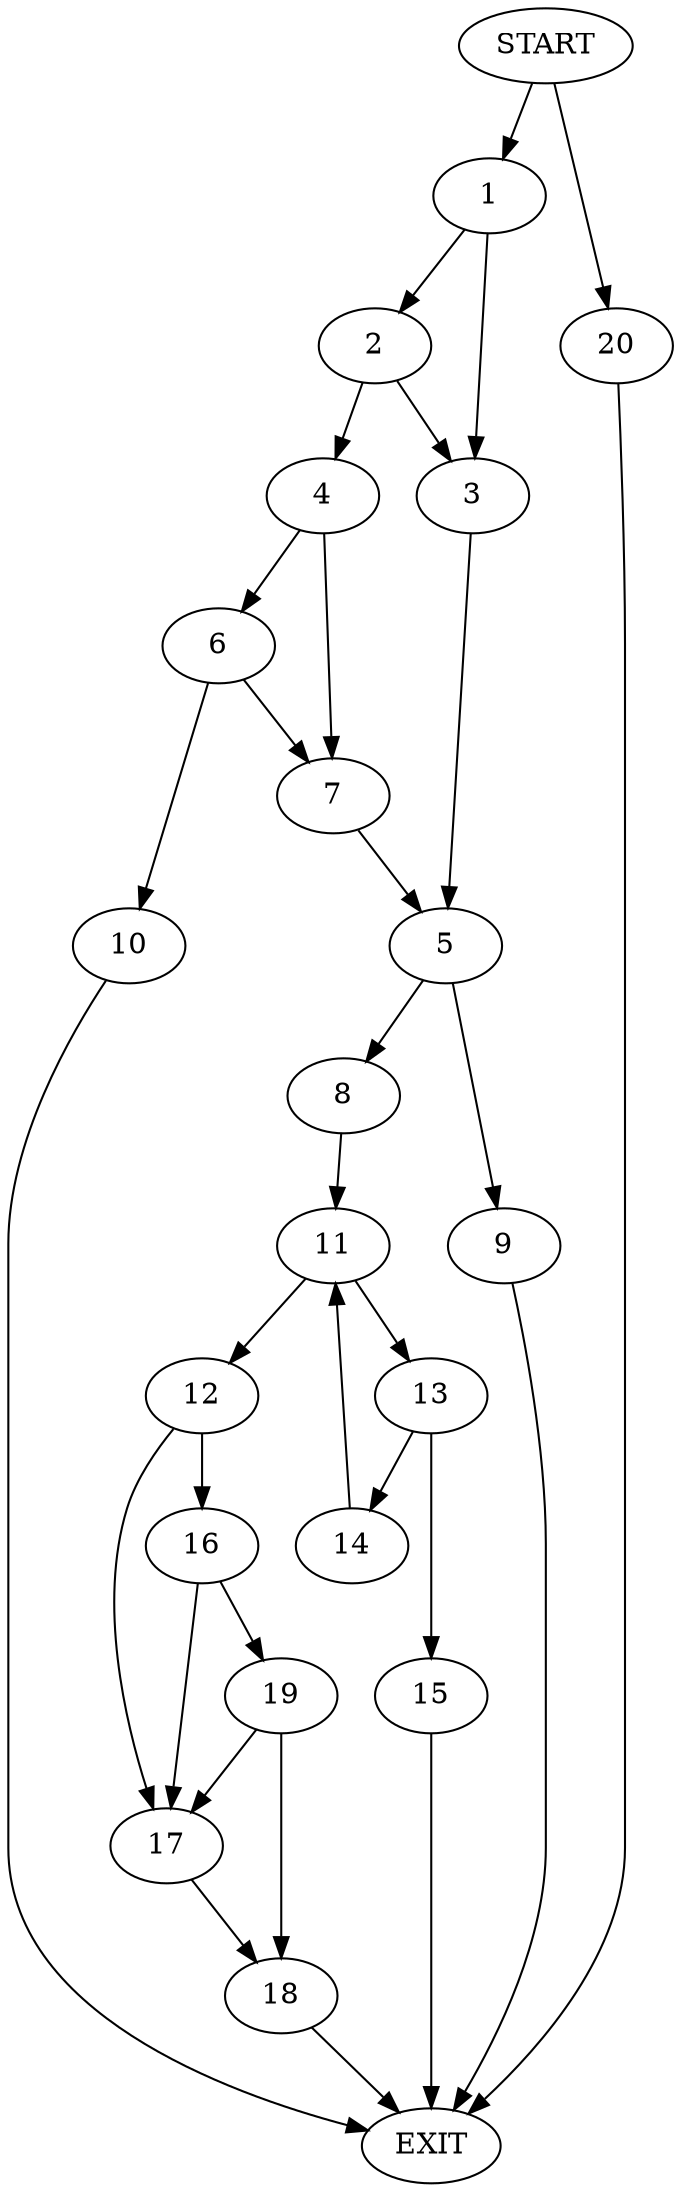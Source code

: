 digraph {
0 [label="START"]
21 [label="EXIT"]
0 -> 1
1 -> 2
1 -> 3
2 -> 3
2 -> 4
3 -> 5
4 -> 6
4 -> 7
5 -> 8
5 -> 9
6 -> 10
6 -> 7
7 -> 5
10 -> 21
9 -> 21
8 -> 11
11 -> 12
11 -> 13
13 -> 14
13 -> 15
12 -> 16
12 -> 17
14 -> 11
15 -> 21
17 -> 18
16 -> 19
16 -> 17
19 -> 18
19 -> 17
18 -> 21
0 -> 20
20 -> 21
}
